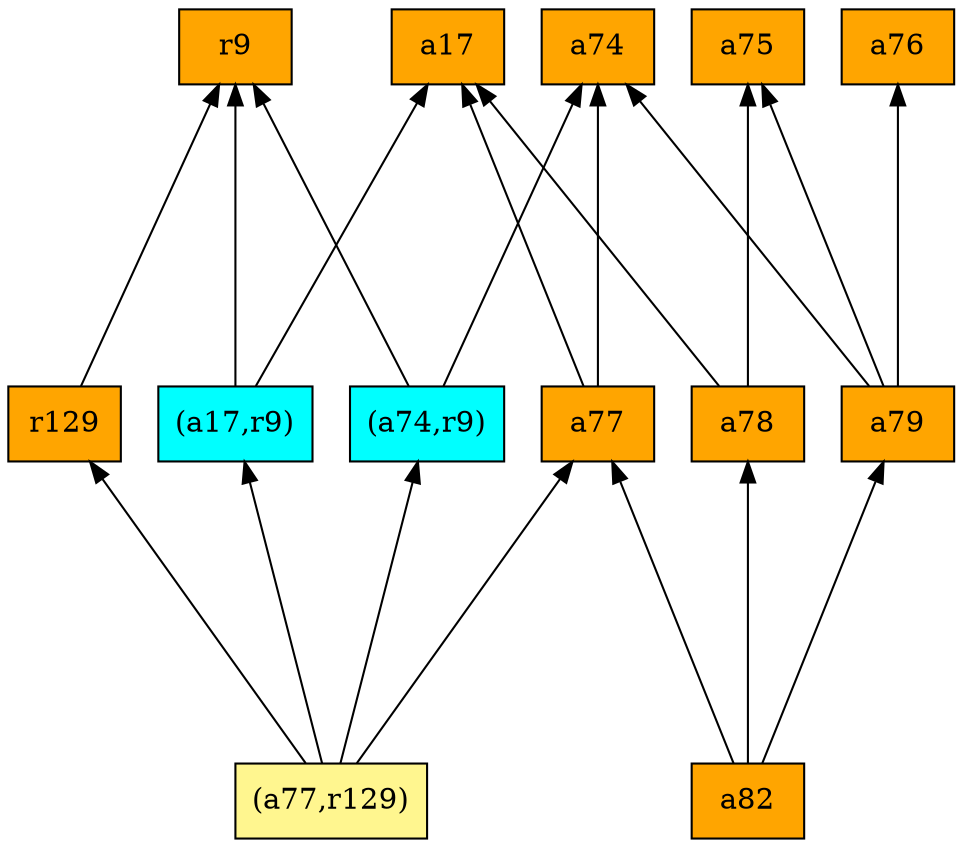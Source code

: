 digraph G {
rankdir=BT;ranksep="2.0";
"r129" [shape=record,fillcolor=orange,style=filled,label="{r129}"];
"a82" [shape=record,fillcolor=orange,style=filled,label="{a82}"];
"a74" [shape=record,fillcolor=orange,style=filled,label="{a74}"];
"(a17,r9)" [shape=record,fillcolor=cyan,style=filled,label="{(a17,r9)}"];
"a75" [shape=record,fillcolor=orange,style=filled,label="{a75}"];
"a79" [shape=record,fillcolor=orange,style=filled,label="{a79}"];
"a78" [shape=record,fillcolor=orange,style=filled,label="{a78}"];
"(a74,r9)" [shape=record,fillcolor=cyan,style=filled,label="{(a74,r9)}"];
"a17" [shape=record,fillcolor=orange,style=filled,label="{a17}"];
"a77" [shape=record,fillcolor=orange,style=filled,label="{a77}"];
"a76" [shape=record,fillcolor=orange,style=filled,label="{a76}"];
"r9" [shape=record,fillcolor=orange,style=filled,label="{r9}"];
"(a77,r129)" [shape=record,fillcolor=khaki1,style=filled,label="{(a77,r129)}"];
"r129" -> "r9"
"a82" -> "a78"
"a82" -> "a79"
"a82" -> "a77"
"(a17,r9)" -> "r9"
"(a17,r9)" -> "a17"
"a79" -> "a75"
"a79" -> "a74"
"a79" -> "a76"
"a78" -> "a75"
"a78" -> "a17"
"(a74,r9)" -> "r9"
"(a74,r9)" -> "a74"
"a77" -> "a74"
"a77" -> "a17"
"(a77,r129)" -> "r129"
"(a77,r129)" -> "a77"
"(a77,r129)" -> "(a74,r9)"
"(a77,r129)" -> "(a17,r9)"
}